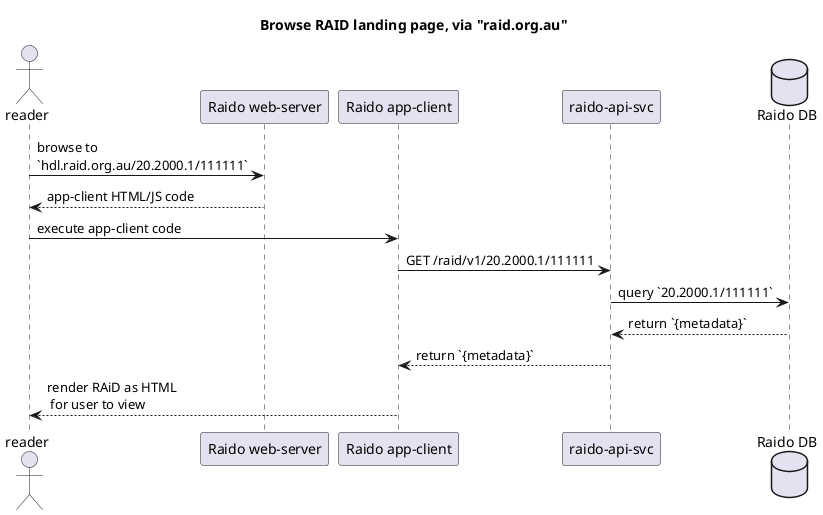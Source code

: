 @startuml
title Browse RAID landing page, via "raid.org.au"

actor "reader" as reader



participant "Raido web-server" as raidoWeb
participant "Raido app-client" as raidAppClient

participant "raido-api-svc" as raidoApi
database "Raido DB" as raidoDb


reader -> raidoWeb: browse to \n`hdl.raid.org.au/20.2000.1/111111`
reader <-- raidoWeb: app-client HTML/JS code
reader -> raidAppClient: execute app-client code  
raidAppClient -> raidoApi: GET /raid/v1/20.2000.1/111111
raidoApi -> raidoDb: query `20.2000.1/111111`
raidoDb --> raidoApi: return `{metadata}`
raidoApi --> raidAppClient: return `{metadata}`
raidAppClient --> reader: render RAiD as HTML\n for user to view  
@enduml



